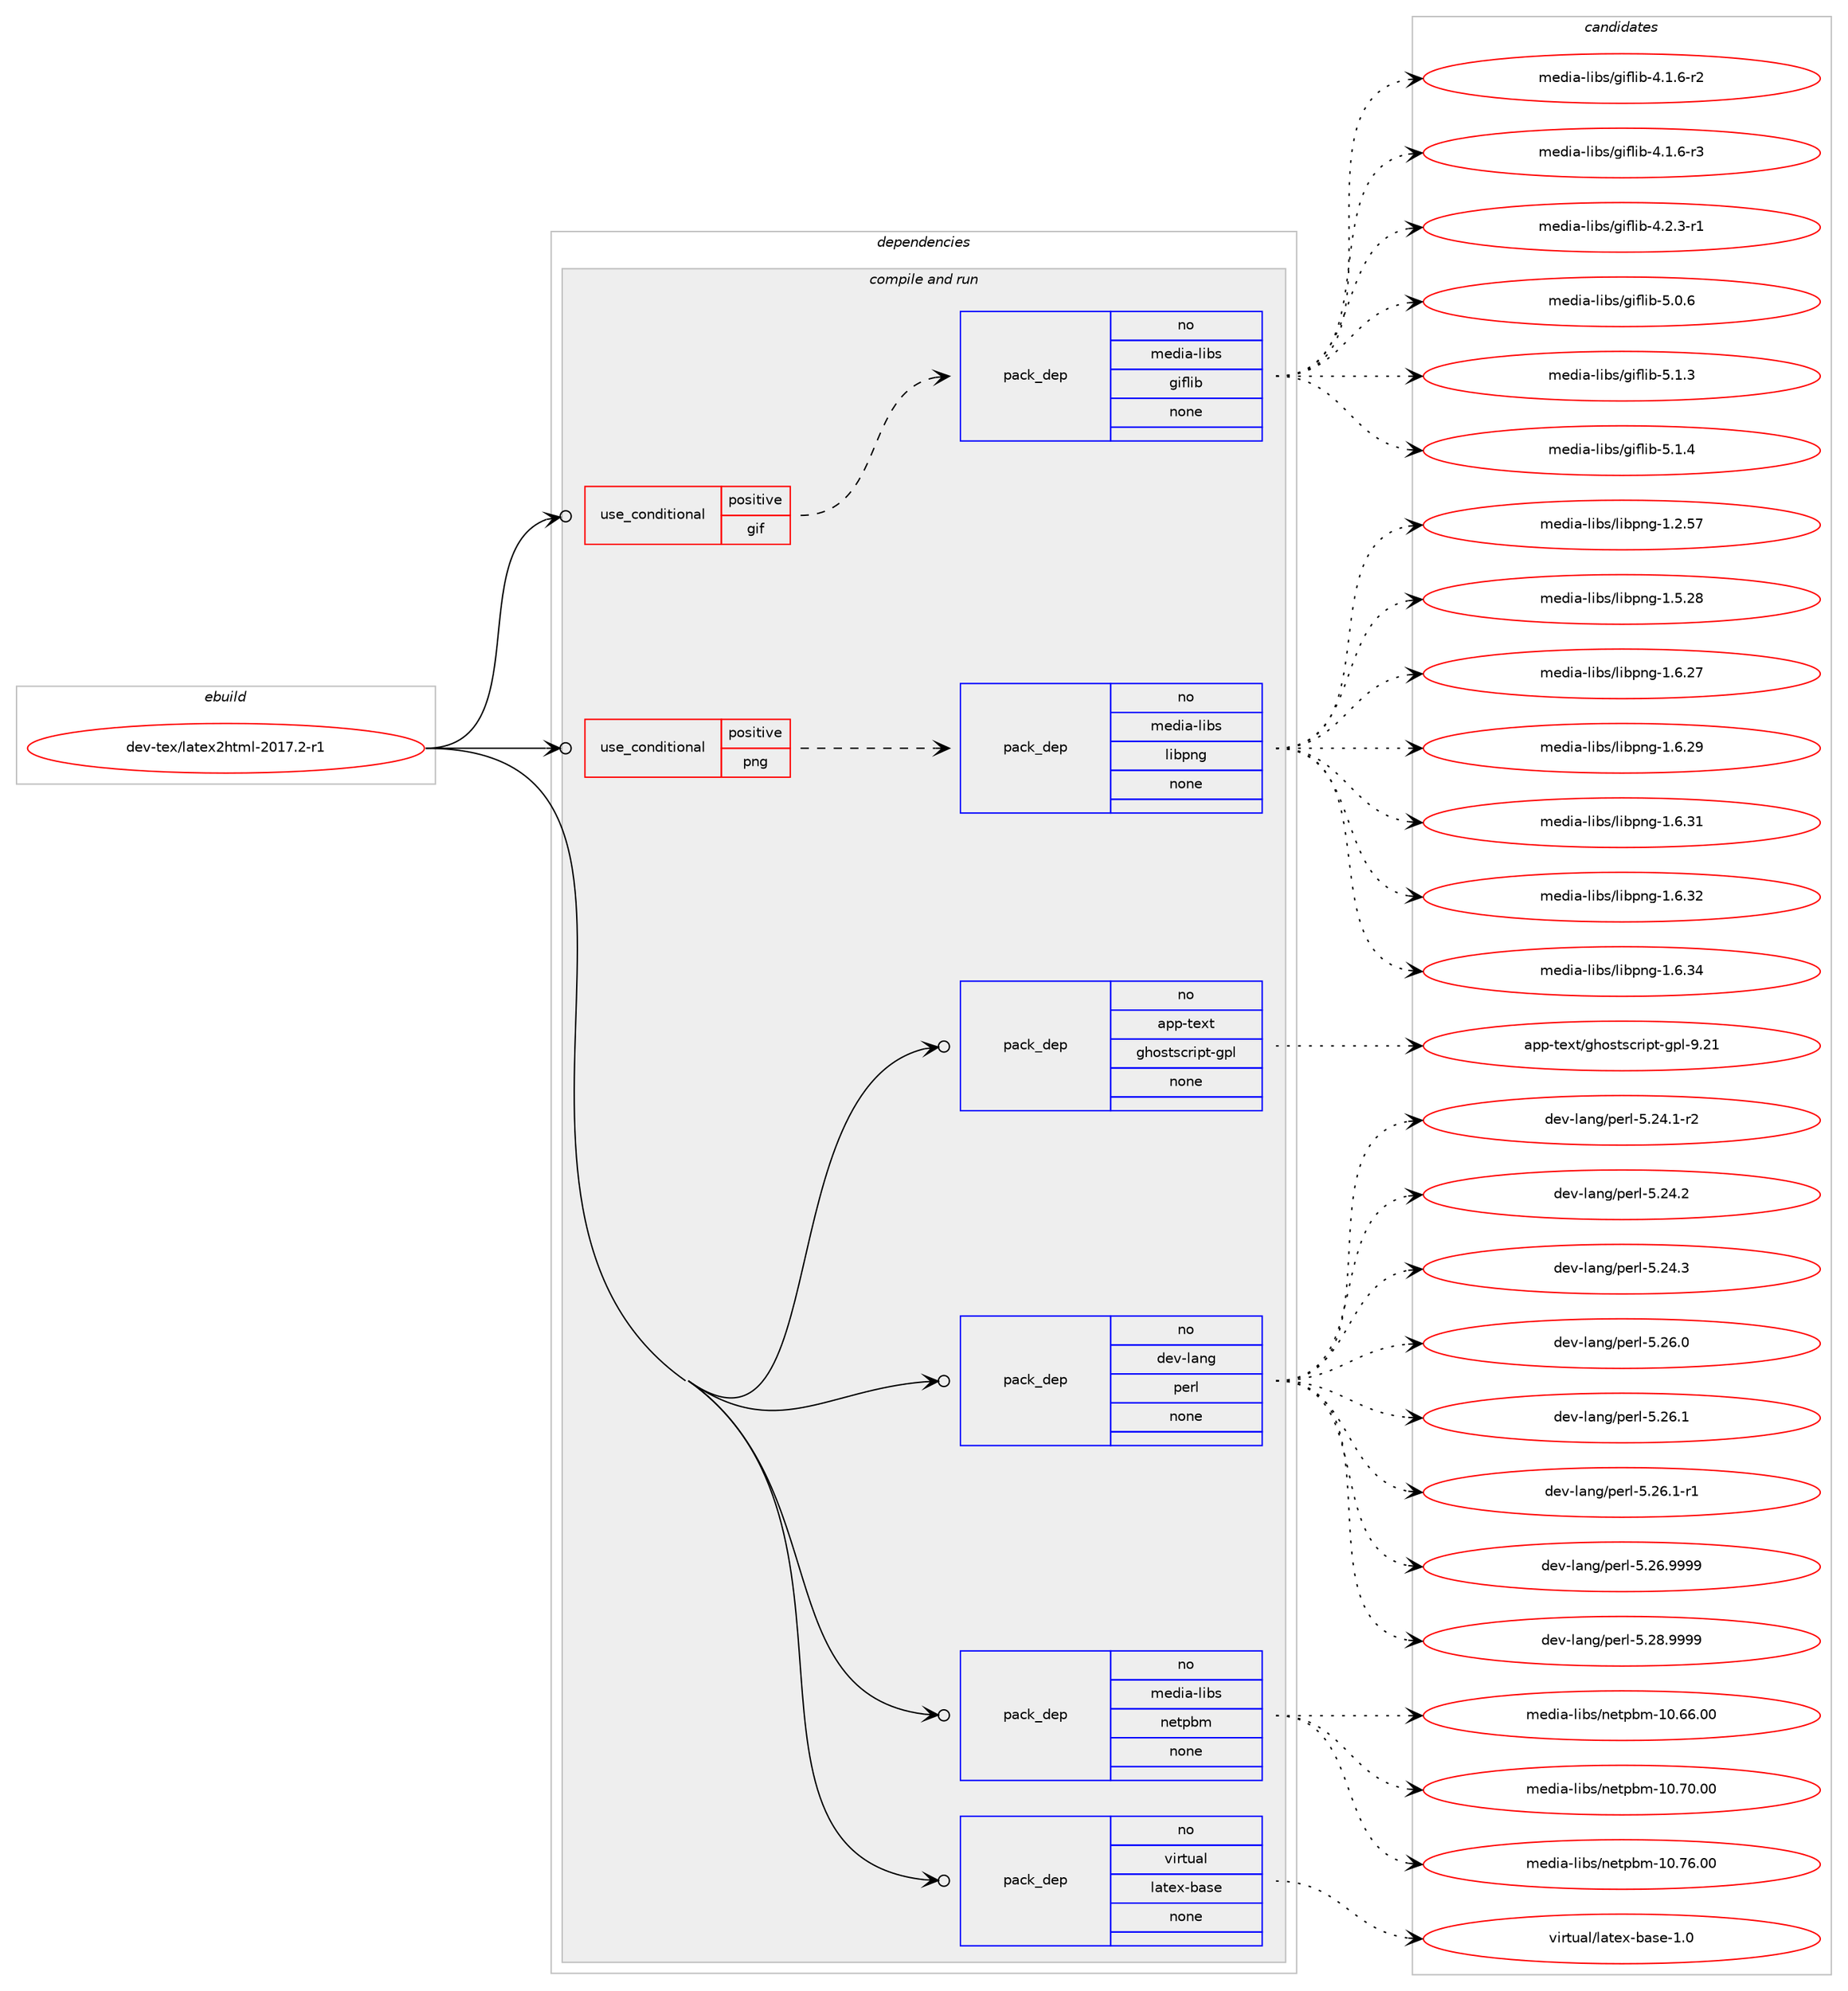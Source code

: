 digraph prolog {

# *************
# Graph options
# *************

newrank=true;
concentrate=true;
compound=true;
graph [rankdir=LR,fontname=Helvetica,fontsize=10,ranksep=1.5];#, ranksep=2.5, nodesep=0.2];
edge  [arrowhead=vee];
node  [fontname=Helvetica,fontsize=10];

# **********
# The ebuild
# **********

subgraph cluster_leftcol {
color=gray;
rank=same;
label=<<i>ebuild</i>>;
id [label="dev-tex/latex2html-2017.2-r1", color=red, width=4, href="../dev-tex/latex2html-2017.2-r1.svg"];
}

# ****************
# The dependencies
# ****************

subgraph cluster_midcol {
color=gray;
label=<<i>dependencies</i>>;
subgraph cluster_compile {
fillcolor="#eeeeee";
style=filled;
label=<<i>compile</i>>;
}
subgraph cluster_compileandrun {
fillcolor="#eeeeee";
style=filled;
label=<<i>compile and run</i>>;
subgraph cond77151 {
dependency279840 [label=<<TABLE BORDER="0" CELLBORDER="1" CELLSPACING="0" CELLPADDING="4"><TR><TD ROWSPAN="3" CELLPADDING="10">use_conditional</TD></TR><TR><TD>positive</TD></TR><TR><TD>gif</TD></TR></TABLE>>, shape=none, color=red];
subgraph pack198520 {
dependency279841 [label=<<TABLE BORDER="0" CELLBORDER="1" CELLSPACING="0" CELLPADDING="4" WIDTH="220"><TR><TD ROWSPAN="6" CELLPADDING="30">pack_dep</TD></TR><TR><TD WIDTH="110">no</TD></TR><TR><TD>media-libs</TD></TR><TR><TD>giflib</TD></TR><TR><TD>none</TD></TR><TR><TD></TD></TR></TABLE>>, shape=none, color=blue];
}
dependency279840:e -> dependency279841:w [weight=20,style="dashed",arrowhead="vee"];
}
id:e -> dependency279840:w [weight=20,style="solid",arrowhead="odotvee"];
subgraph cond77152 {
dependency279842 [label=<<TABLE BORDER="0" CELLBORDER="1" CELLSPACING="0" CELLPADDING="4"><TR><TD ROWSPAN="3" CELLPADDING="10">use_conditional</TD></TR><TR><TD>positive</TD></TR><TR><TD>png</TD></TR></TABLE>>, shape=none, color=red];
subgraph pack198521 {
dependency279843 [label=<<TABLE BORDER="0" CELLBORDER="1" CELLSPACING="0" CELLPADDING="4" WIDTH="220"><TR><TD ROWSPAN="6" CELLPADDING="30">pack_dep</TD></TR><TR><TD WIDTH="110">no</TD></TR><TR><TD>media-libs</TD></TR><TR><TD>libpng</TD></TR><TR><TD>none</TD></TR><TR><TD></TD></TR></TABLE>>, shape=none, color=blue];
}
dependency279842:e -> dependency279843:w [weight=20,style="dashed",arrowhead="vee"];
}
id:e -> dependency279842:w [weight=20,style="solid",arrowhead="odotvee"];
subgraph pack198522 {
dependency279844 [label=<<TABLE BORDER="0" CELLBORDER="1" CELLSPACING="0" CELLPADDING="4" WIDTH="220"><TR><TD ROWSPAN="6" CELLPADDING="30">pack_dep</TD></TR><TR><TD WIDTH="110">no</TD></TR><TR><TD>app-text</TD></TR><TR><TD>ghostscript-gpl</TD></TR><TR><TD>none</TD></TR><TR><TD></TD></TR></TABLE>>, shape=none, color=blue];
}
id:e -> dependency279844:w [weight=20,style="solid",arrowhead="odotvee"];
subgraph pack198523 {
dependency279845 [label=<<TABLE BORDER="0" CELLBORDER="1" CELLSPACING="0" CELLPADDING="4" WIDTH="220"><TR><TD ROWSPAN="6" CELLPADDING="30">pack_dep</TD></TR><TR><TD WIDTH="110">no</TD></TR><TR><TD>dev-lang</TD></TR><TR><TD>perl</TD></TR><TR><TD>none</TD></TR><TR><TD></TD></TR></TABLE>>, shape=none, color=blue];
}
id:e -> dependency279845:w [weight=20,style="solid",arrowhead="odotvee"];
subgraph pack198524 {
dependency279846 [label=<<TABLE BORDER="0" CELLBORDER="1" CELLSPACING="0" CELLPADDING="4" WIDTH="220"><TR><TD ROWSPAN="6" CELLPADDING="30">pack_dep</TD></TR><TR><TD WIDTH="110">no</TD></TR><TR><TD>media-libs</TD></TR><TR><TD>netpbm</TD></TR><TR><TD>none</TD></TR><TR><TD></TD></TR></TABLE>>, shape=none, color=blue];
}
id:e -> dependency279846:w [weight=20,style="solid",arrowhead="odotvee"];
subgraph pack198525 {
dependency279847 [label=<<TABLE BORDER="0" CELLBORDER="1" CELLSPACING="0" CELLPADDING="4" WIDTH="220"><TR><TD ROWSPAN="6" CELLPADDING="30">pack_dep</TD></TR><TR><TD WIDTH="110">no</TD></TR><TR><TD>virtual</TD></TR><TR><TD>latex-base</TD></TR><TR><TD>none</TD></TR><TR><TD></TD></TR></TABLE>>, shape=none, color=blue];
}
id:e -> dependency279847:w [weight=20,style="solid",arrowhead="odotvee"];
}
subgraph cluster_run {
fillcolor="#eeeeee";
style=filled;
label=<<i>run</i>>;
}
}

# **************
# The candidates
# **************

subgraph cluster_choices {
rank=same;
color=gray;
label=<<i>candidates</i>>;

subgraph choice198520 {
color=black;
nodesep=1;
choice10910110010597451081059811547103105102108105984552464946544511450 [label="media-libs/giflib-4.1.6-r2", color=red, width=4,href="../media-libs/giflib-4.1.6-r2.svg"];
choice10910110010597451081059811547103105102108105984552464946544511451 [label="media-libs/giflib-4.1.6-r3", color=red, width=4,href="../media-libs/giflib-4.1.6-r3.svg"];
choice10910110010597451081059811547103105102108105984552465046514511449 [label="media-libs/giflib-4.2.3-r1", color=red, width=4,href="../media-libs/giflib-4.2.3-r1.svg"];
choice1091011001059745108105981154710310510210810598455346484654 [label="media-libs/giflib-5.0.6", color=red, width=4,href="../media-libs/giflib-5.0.6.svg"];
choice1091011001059745108105981154710310510210810598455346494651 [label="media-libs/giflib-5.1.3", color=red, width=4,href="../media-libs/giflib-5.1.3.svg"];
choice1091011001059745108105981154710310510210810598455346494652 [label="media-libs/giflib-5.1.4", color=red, width=4,href="../media-libs/giflib-5.1.4.svg"];
dependency279841:e -> choice10910110010597451081059811547103105102108105984552464946544511450:w [style=dotted,weight="100"];
dependency279841:e -> choice10910110010597451081059811547103105102108105984552464946544511451:w [style=dotted,weight="100"];
dependency279841:e -> choice10910110010597451081059811547103105102108105984552465046514511449:w [style=dotted,weight="100"];
dependency279841:e -> choice1091011001059745108105981154710310510210810598455346484654:w [style=dotted,weight="100"];
dependency279841:e -> choice1091011001059745108105981154710310510210810598455346494651:w [style=dotted,weight="100"];
dependency279841:e -> choice1091011001059745108105981154710310510210810598455346494652:w [style=dotted,weight="100"];
}
subgraph choice198521 {
color=black;
nodesep=1;
choice109101100105974510810598115471081059811211010345494650465355 [label="media-libs/libpng-1.2.57", color=red, width=4,href="../media-libs/libpng-1.2.57.svg"];
choice109101100105974510810598115471081059811211010345494653465056 [label="media-libs/libpng-1.5.28", color=red, width=4,href="../media-libs/libpng-1.5.28.svg"];
choice109101100105974510810598115471081059811211010345494654465055 [label="media-libs/libpng-1.6.27", color=red, width=4,href="../media-libs/libpng-1.6.27.svg"];
choice109101100105974510810598115471081059811211010345494654465057 [label="media-libs/libpng-1.6.29", color=red, width=4,href="../media-libs/libpng-1.6.29.svg"];
choice109101100105974510810598115471081059811211010345494654465149 [label="media-libs/libpng-1.6.31", color=red, width=4,href="../media-libs/libpng-1.6.31.svg"];
choice109101100105974510810598115471081059811211010345494654465150 [label="media-libs/libpng-1.6.32", color=red, width=4,href="../media-libs/libpng-1.6.32.svg"];
choice109101100105974510810598115471081059811211010345494654465152 [label="media-libs/libpng-1.6.34", color=red, width=4,href="../media-libs/libpng-1.6.34.svg"];
dependency279843:e -> choice109101100105974510810598115471081059811211010345494650465355:w [style=dotted,weight="100"];
dependency279843:e -> choice109101100105974510810598115471081059811211010345494653465056:w [style=dotted,weight="100"];
dependency279843:e -> choice109101100105974510810598115471081059811211010345494654465055:w [style=dotted,weight="100"];
dependency279843:e -> choice109101100105974510810598115471081059811211010345494654465057:w [style=dotted,weight="100"];
dependency279843:e -> choice109101100105974510810598115471081059811211010345494654465149:w [style=dotted,weight="100"];
dependency279843:e -> choice109101100105974510810598115471081059811211010345494654465150:w [style=dotted,weight="100"];
dependency279843:e -> choice109101100105974510810598115471081059811211010345494654465152:w [style=dotted,weight="100"];
}
subgraph choice198522 {
color=black;
nodesep=1;
choice97112112451161011201164710310411111511611599114105112116451031121084557465049 [label="app-text/ghostscript-gpl-9.21", color=red, width=4,href="../app-text/ghostscript-gpl-9.21.svg"];
dependency279844:e -> choice97112112451161011201164710310411111511611599114105112116451031121084557465049:w [style=dotted,weight="100"];
}
subgraph choice198523 {
color=black;
nodesep=1;
choice100101118451089711010347112101114108455346505246494511450 [label="dev-lang/perl-5.24.1-r2", color=red, width=4,href="../dev-lang/perl-5.24.1-r2.svg"];
choice10010111845108971101034711210111410845534650524650 [label="dev-lang/perl-5.24.2", color=red, width=4,href="../dev-lang/perl-5.24.2.svg"];
choice10010111845108971101034711210111410845534650524651 [label="dev-lang/perl-5.24.3", color=red, width=4,href="../dev-lang/perl-5.24.3.svg"];
choice10010111845108971101034711210111410845534650544648 [label="dev-lang/perl-5.26.0", color=red, width=4,href="../dev-lang/perl-5.26.0.svg"];
choice10010111845108971101034711210111410845534650544649 [label="dev-lang/perl-5.26.1", color=red, width=4,href="../dev-lang/perl-5.26.1.svg"];
choice100101118451089711010347112101114108455346505446494511449 [label="dev-lang/perl-5.26.1-r1", color=red, width=4,href="../dev-lang/perl-5.26.1-r1.svg"];
choice10010111845108971101034711210111410845534650544657575757 [label="dev-lang/perl-5.26.9999", color=red, width=4,href="../dev-lang/perl-5.26.9999.svg"];
choice10010111845108971101034711210111410845534650564657575757 [label="dev-lang/perl-5.28.9999", color=red, width=4,href="../dev-lang/perl-5.28.9999.svg"];
dependency279845:e -> choice100101118451089711010347112101114108455346505246494511450:w [style=dotted,weight="100"];
dependency279845:e -> choice10010111845108971101034711210111410845534650524650:w [style=dotted,weight="100"];
dependency279845:e -> choice10010111845108971101034711210111410845534650524651:w [style=dotted,weight="100"];
dependency279845:e -> choice10010111845108971101034711210111410845534650544648:w [style=dotted,weight="100"];
dependency279845:e -> choice10010111845108971101034711210111410845534650544649:w [style=dotted,weight="100"];
dependency279845:e -> choice100101118451089711010347112101114108455346505446494511449:w [style=dotted,weight="100"];
dependency279845:e -> choice10010111845108971101034711210111410845534650544657575757:w [style=dotted,weight="100"];
dependency279845:e -> choice10010111845108971101034711210111410845534650564657575757:w [style=dotted,weight="100"];
}
subgraph choice198524 {
color=black;
nodesep=1;
choice1091011001059745108105981154711010111611298109454948465454464848 [label="media-libs/netpbm-10.66.00", color=red, width=4,href="../media-libs/netpbm-10.66.00.svg"];
choice1091011001059745108105981154711010111611298109454948465548464848 [label="media-libs/netpbm-10.70.00", color=red, width=4,href="../media-libs/netpbm-10.70.00.svg"];
choice1091011001059745108105981154711010111611298109454948465554464848 [label="media-libs/netpbm-10.76.00", color=red, width=4,href="../media-libs/netpbm-10.76.00.svg"];
dependency279846:e -> choice1091011001059745108105981154711010111611298109454948465454464848:w [style=dotted,weight="100"];
dependency279846:e -> choice1091011001059745108105981154711010111611298109454948465548464848:w [style=dotted,weight="100"];
dependency279846:e -> choice1091011001059745108105981154711010111611298109454948465554464848:w [style=dotted,weight="100"];
}
subgraph choice198525 {
color=black;
nodesep=1;
choice11810511411611797108471089711610112045989711510145494648 [label="virtual/latex-base-1.0", color=red, width=4,href="../virtual/latex-base-1.0.svg"];
dependency279847:e -> choice11810511411611797108471089711610112045989711510145494648:w [style=dotted,weight="100"];
}
}

}
